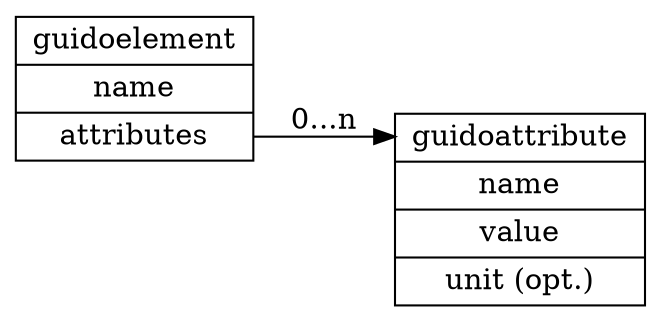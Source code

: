 digraph mapping { 
	margin=0.05;
	rankdir=LR;
	
	// ------------------------------------------------------
	// exemple de mapping
	// ------------------------------------------------------
	node [shape=record];
	elt  [label="<f0> guidoelement | <f1> name | <f2> attributes"];
	attr [label="<f0> guidoattribute | <f1> name | <f2> value | <f3> unit (opt.)"];

	elt:f2 -> attr:f0 [arrowtail=dot, label="0...n"];
}
